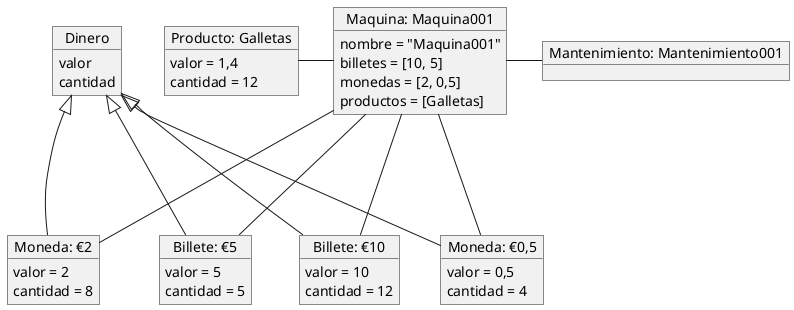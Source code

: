 @startuml objetos

object "Maquina: Maquina001" as maq1{
nombre = "Maquina001"
billetes = [10, 5]
monedas = [2, 0,5]
productos = [Galletas]
}

object "Mantenimiento: Mantenimiento001" as man1{
}

object "Dinero" as dinero{
valor
cantidad
}

object "Billete: €10" as b10{
valor = 10
cantidad = 12
}

object "Billete: €5" as b5{
valor = 5
cantidad = 5
}

object "Moneda: €2" as m2{
valor = 2
cantidad = 8
}

object "Moneda: €0,5" as m05{
valor = 0,5
cantidad = 4
}

object "Producto: Galletas" as pro1{
valor = 1,4
cantidad = 12
}

maq1 --r man1 
maq1 -l- pro1

dinero <|--- b10
dinero <|--- b5
dinero <|--- m2
dinero <|--- m05

maq1 --- b10
maq1 --- b5
maq1 --- m2
maq1 --- m05
@enduml
